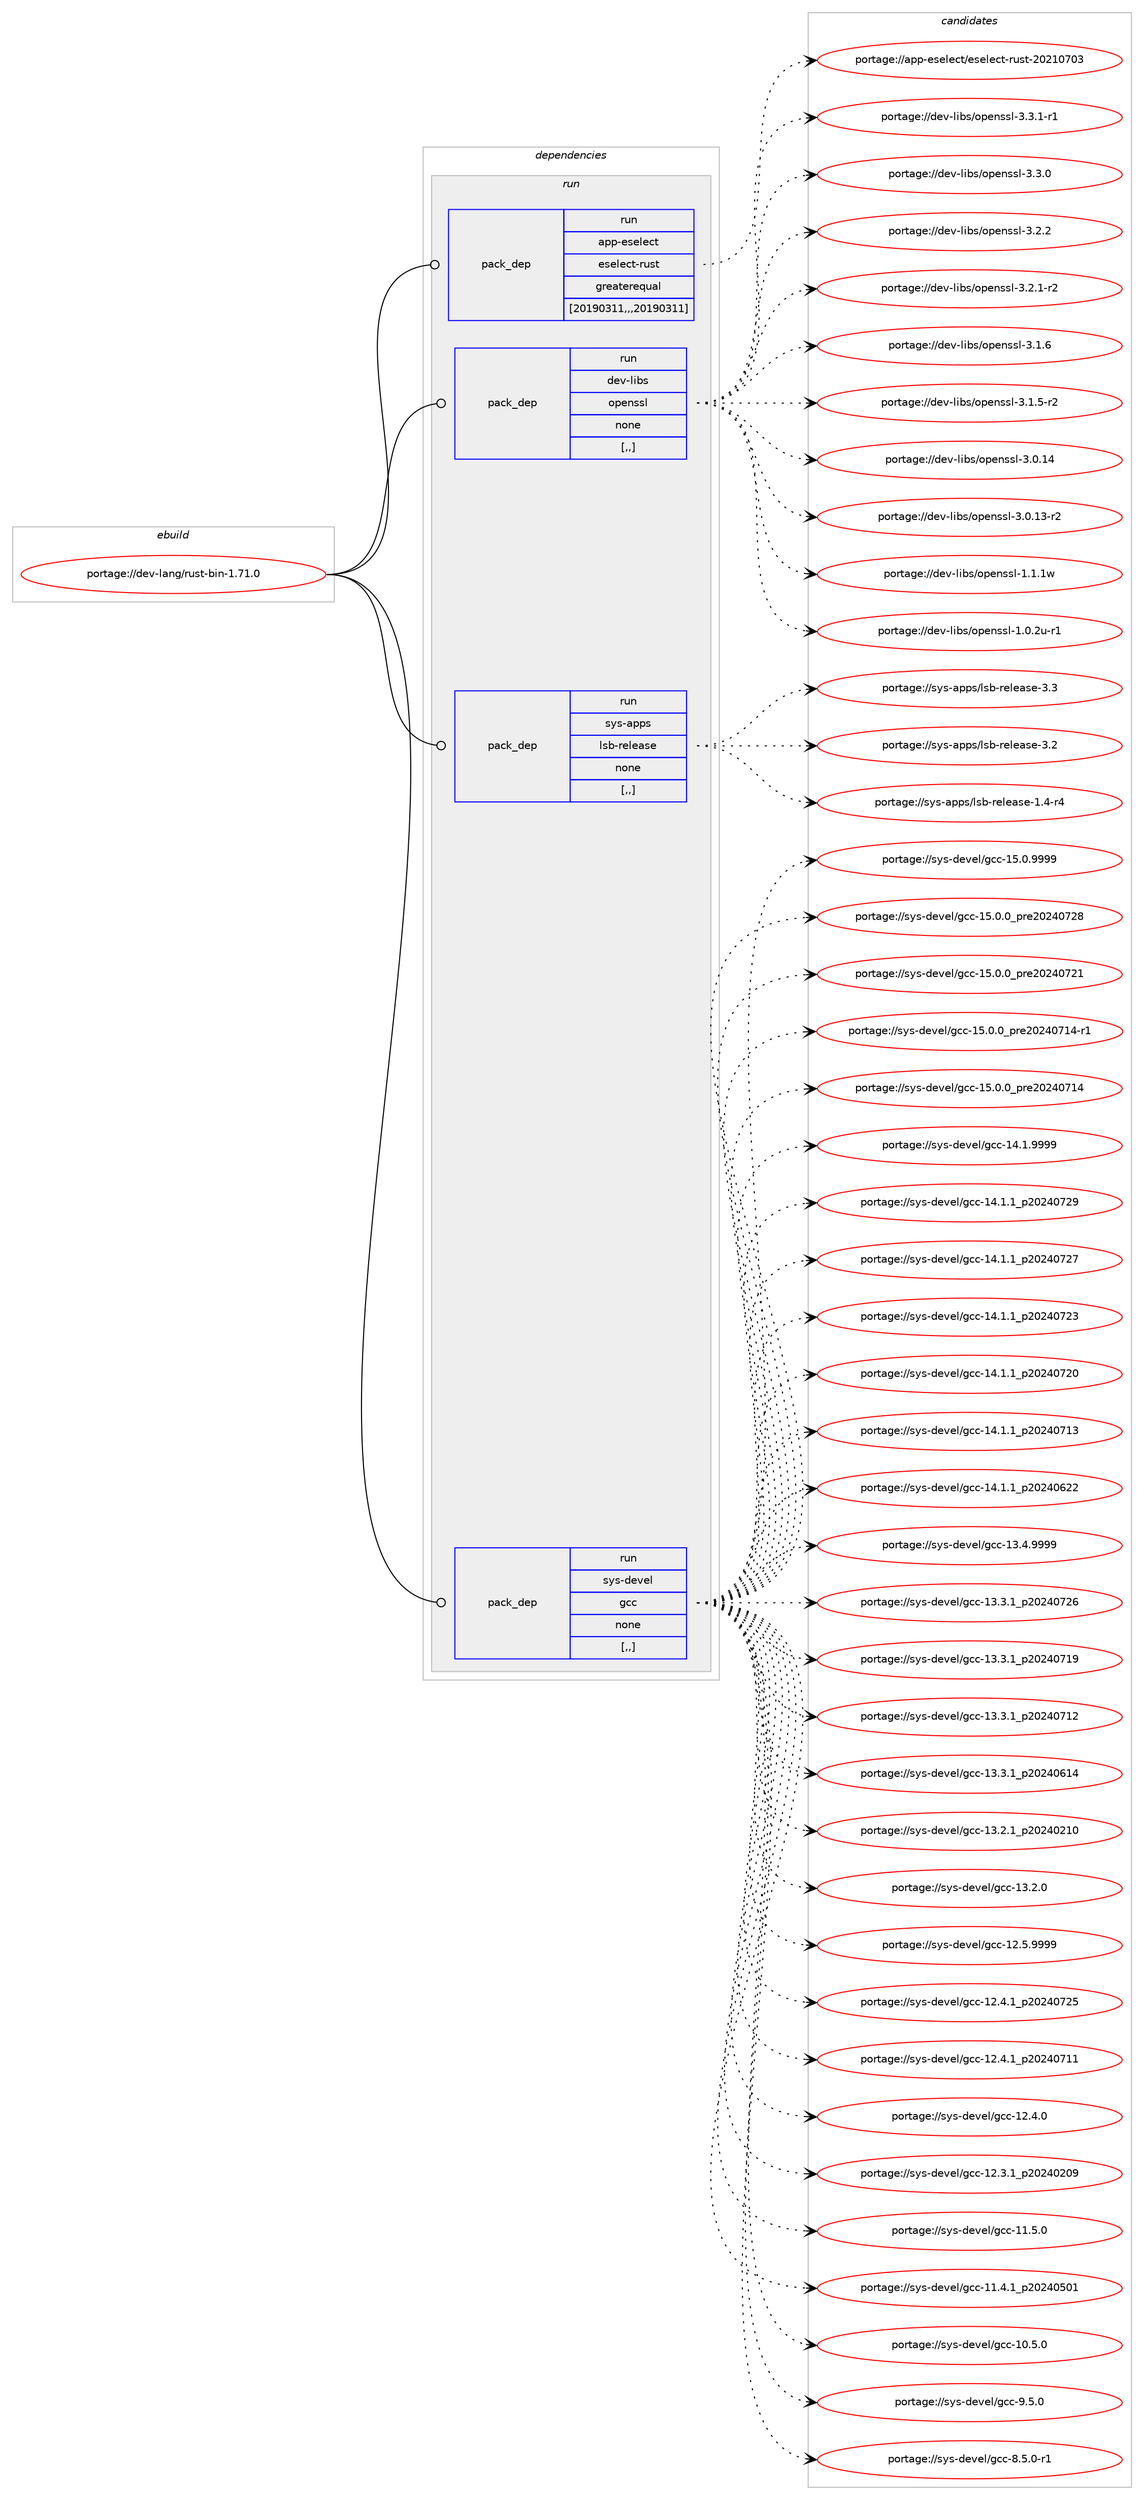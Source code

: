 digraph prolog {

# *************
# Graph options
# *************

newrank=true;
concentrate=true;
compound=true;
graph [rankdir=LR,fontname=Helvetica,fontsize=10,ranksep=1.5];#, ranksep=2.5, nodesep=0.2];
edge  [arrowhead=vee];
node  [fontname=Helvetica,fontsize=10];

# **********
# The ebuild
# **********

subgraph cluster_leftcol {
color=gray;
label=<<i>ebuild</i>>;
id [label="portage://dev-lang/rust-bin-1.71.0", color=red, width=4, href="../dev-lang/rust-bin-1.71.0.svg"];
}

# ****************
# The dependencies
# ****************

subgraph cluster_midcol {
color=gray;
label=<<i>dependencies</i>>;
subgraph cluster_compile {
fillcolor="#eeeeee";
style=filled;
label=<<i>compile</i>>;
}
subgraph cluster_compileandrun {
fillcolor="#eeeeee";
style=filled;
label=<<i>compile and run</i>>;
}
subgraph cluster_run {
fillcolor="#eeeeee";
style=filled;
label=<<i>run</i>>;
subgraph pack78954 {
dependency105527 [label=<<TABLE BORDER="0" CELLBORDER="1" CELLSPACING="0" CELLPADDING="4" WIDTH="220"><TR><TD ROWSPAN="6" CELLPADDING="30">pack_dep</TD></TR><TR><TD WIDTH="110">run</TD></TR><TR><TD>app-eselect</TD></TR><TR><TD>eselect-rust</TD></TR><TR><TD>greaterequal</TD></TR><TR><TD>[20190311,,,20190311]</TD></TR></TABLE>>, shape=none, color=blue];
}
id:e -> dependency105527:w [weight=20,style="solid",arrowhead="odot"];
subgraph pack78955 {
dependency105528 [label=<<TABLE BORDER="0" CELLBORDER="1" CELLSPACING="0" CELLPADDING="4" WIDTH="220"><TR><TD ROWSPAN="6" CELLPADDING="30">pack_dep</TD></TR><TR><TD WIDTH="110">run</TD></TR><TR><TD>dev-libs</TD></TR><TR><TD>openssl</TD></TR><TR><TD>none</TD></TR><TR><TD>[,,]</TD></TR></TABLE>>, shape=none, color=blue];
}
id:e -> dependency105528:w [weight=20,style="solid",arrowhead="odot"];
subgraph pack78956 {
dependency105529 [label=<<TABLE BORDER="0" CELLBORDER="1" CELLSPACING="0" CELLPADDING="4" WIDTH="220"><TR><TD ROWSPAN="6" CELLPADDING="30">pack_dep</TD></TR><TR><TD WIDTH="110">run</TD></TR><TR><TD>sys-apps</TD></TR><TR><TD>lsb-release</TD></TR><TR><TD>none</TD></TR><TR><TD>[,,]</TD></TR></TABLE>>, shape=none, color=blue];
}
id:e -> dependency105529:w [weight=20,style="solid",arrowhead="odot"];
subgraph pack78957 {
dependency105530 [label=<<TABLE BORDER="0" CELLBORDER="1" CELLSPACING="0" CELLPADDING="4" WIDTH="220"><TR><TD ROWSPAN="6" CELLPADDING="30">pack_dep</TD></TR><TR><TD WIDTH="110">run</TD></TR><TR><TD>sys-devel</TD></TR><TR><TD>gcc</TD></TR><TR><TD>none</TD></TR><TR><TD>[,,]</TD></TR></TABLE>>, shape=none, color=blue];
}
id:e -> dependency105530:w [weight=20,style="solid",arrowhead="odot"];
}
}

# **************
# The candidates
# **************

subgraph cluster_choices {
rank=same;
color=gray;
label=<<i>candidates</i>>;

subgraph choice78954 {
color=black;
nodesep=1;
choice971121124510111510110810199116471011151011081019911645114117115116455048504948554851 [label="portage://app-eselect/eselect-rust-20210703", color=red, width=4,href="../app-eselect/eselect-rust-20210703.svg"];
dependency105527:e -> choice971121124510111510110810199116471011151011081019911645114117115116455048504948554851:w [style=dotted,weight="100"];
}
subgraph choice78955 {
color=black;
nodesep=1;
choice1001011184510810598115471111121011101151151084551465146494511449 [label="portage://dev-libs/openssl-3.3.1-r1", color=red, width=4,href="../dev-libs/openssl-3.3.1-r1.svg"];
choice100101118451081059811547111112101110115115108455146514648 [label="portage://dev-libs/openssl-3.3.0", color=red, width=4,href="../dev-libs/openssl-3.3.0.svg"];
choice100101118451081059811547111112101110115115108455146504650 [label="portage://dev-libs/openssl-3.2.2", color=red, width=4,href="../dev-libs/openssl-3.2.2.svg"];
choice1001011184510810598115471111121011101151151084551465046494511450 [label="portage://dev-libs/openssl-3.2.1-r2", color=red, width=4,href="../dev-libs/openssl-3.2.1-r2.svg"];
choice100101118451081059811547111112101110115115108455146494654 [label="portage://dev-libs/openssl-3.1.6", color=red, width=4,href="../dev-libs/openssl-3.1.6.svg"];
choice1001011184510810598115471111121011101151151084551464946534511450 [label="portage://dev-libs/openssl-3.1.5-r2", color=red, width=4,href="../dev-libs/openssl-3.1.5-r2.svg"];
choice10010111845108105981154711111210111011511510845514648464952 [label="portage://dev-libs/openssl-3.0.14", color=red, width=4,href="../dev-libs/openssl-3.0.14.svg"];
choice100101118451081059811547111112101110115115108455146484649514511450 [label="portage://dev-libs/openssl-3.0.13-r2", color=red, width=4,href="../dev-libs/openssl-3.0.13-r2.svg"];
choice100101118451081059811547111112101110115115108454946494649119 [label="portage://dev-libs/openssl-1.1.1w", color=red, width=4,href="../dev-libs/openssl-1.1.1w.svg"];
choice1001011184510810598115471111121011101151151084549464846501174511449 [label="portage://dev-libs/openssl-1.0.2u-r1", color=red, width=4,href="../dev-libs/openssl-1.0.2u-r1.svg"];
dependency105528:e -> choice1001011184510810598115471111121011101151151084551465146494511449:w [style=dotted,weight="100"];
dependency105528:e -> choice100101118451081059811547111112101110115115108455146514648:w [style=dotted,weight="100"];
dependency105528:e -> choice100101118451081059811547111112101110115115108455146504650:w [style=dotted,weight="100"];
dependency105528:e -> choice1001011184510810598115471111121011101151151084551465046494511450:w [style=dotted,weight="100"];
dependency105528:e -> choice100101118451081059811547111112101110115115108455146494654:w [style=dotted,weight="100"];
dependency105528:e -> choice1001011184510810598115471111121011101151151084551464946534511450:w [style=dotted,weight="100"];
dependency105528:e -> choice10010111845108105981154711111210111011511510845514648464952:w [style=dotted,weight="100"];
dependency105528:e -> choice100101118451081059811547111112101110115115108455146484649514511450:w [style=dotted,weight="100"];
dependency105528:e -> choice100101118451081059811547111112101110115115108454946494649119:w [style=dotted,weight="100"];
dependency105528:e -> choice1001011184510810598115471111121011101151151084549464846501174511449:w [style=dotted,weight="100"];
}
subgraph choice78956 {
color=black;
nodesep=1;
choice11512111545971121121154710811598451141011081019711510145514651 [label="portage://sys-apps/lsb-release-3.3", color=red, width=4,href="../sys-apps/lsb-release-3.3.svg"];
choice11512111545971121121154710811598451141011081019711510145514650 [label="portage://sys-apps/lsb-release-3.2", color=red, width=4,href="../sys-apps/lsb-release-3.2.svg"];
choice115121115459711211211547108115984511410110810197115101454946524511452 [label="portage://sys-apps/lsb-release-1.4-r4", color=red, width=4,href="../sys-apps/lsb-release-1.4-r4.svg"];
dependency105529:e -> choice11512111545971121121154710811598451141011081019711510145514651:w [style=dotted,weight="100"];
dependency105529:e -> choice11512111545971121121154710811598451141011081019711510145514650:w [style=dotted,weight="100"];
dependency105529:e -> choice115121115459711211211547108115984511410110810197115101454946524511452:w [style=dotted,weight="100"];
}
subgraph choice78957 {
color=black;
nodesep=1;
choice1151211154510010111810110847103999945495346484657575757 [label="portage://sys-devel/gcc-15.0.9999", color=red, width=4,href="../sys-devel/gcc-15.0.9999.svg"];
choice1151211154510010111810110847103999945495346484648951121141015048505248555056 [label="portage://sys-devel/gcc-15.0.0_pre20240728", color=red, width=4,href="../sys-devel/gcc-15.0.0_pre20240728.svg"];
choice1151211154510010111810110847103999945495346484648951121141015048505248555049 [label="portage://sys-devel/gcc-15.0.0_pre20240721", color=red, width=4,href="../sys-devel/gcc-15.0.0_pre20240721.svg"];
choice11512111545100101118101108471039999454953464846489511211410150485052485549524511449 [label="portage://sys-devel/gcc-15.0.0_pre20240714-r1", color=red, width=4,href="../sys-devel/gcc-15.0.0_pre20240714-r1.svg"];
choice1151211154510010111810110847103999945495346484648951121141015048505248554952 [label="portage://sys-devel/gcc-15.0.0_pre20240714", color=red, width=4,href="../sys-devel/gcc-15.0.0_pre20240714.svg"];
choice1151211154510010111810110847103999945495246494657575757 [label="portage://sys-devel/gcc-14.1.9999", color=red, width=4,href="../sys-devel/gcc-14.1.9999.svg"];
choice1151211154510010111810110847103999945495246494649951125048505248555057 [label="portage://sys-devel/gcc-14.1.1_p20240729", color=red, width=4,href="../sys-devel/gcc-14.1.1_p20240729.svg"];
choice1151211154510010111810110847103999945495246494649951125048505248555055 [label="portage://sys-devel/gcc-14.1.1_p20240727", color=red, width=4,href="../sys-devel/gcc-14.1.1_p20240727.svg"];
choice1151211154510010111810110847103999945495246494649951125048505248555051 [label="portage://sys-devel/gcc-14.1.1_p20240723", color=red, width=4,href="../sys-devel/gcc-14.1.1_p20240723.svg"];
choice1151211154510010111810110847103999945495246494649951125048505248555048 [label="portage://sys-devel/gcc-14.1.1_p20240720", color=red, width=4,href="../sys-devel/gcc-14.1.1_p20240720.svg"];
choice1151211154510010111810110847103999945495246494649951125048505248554951 [label="portage://sys-devel/gcc-14.1.1_p20240713", color=red, width=4,href="../sys-devel/gcc-14.1.1_p20240713.svg"];
choice1151211154510010111810110847103999945495246494649951125048505248545050 [label="portage://sys-devel/gcc-14.1.1_p20240622", color=red, width=4,href="../sys-devel/gcc-14.1.1_p20240622.svg"];
choice1151211154510010111810110847103999945495146524657575757 [label="portage://sys-devel/gcc-13.4.9999", color=red, width=4,href="../sys-devel/gcc-13.4.9999.svg"];
choice1151211154510010111810110847103999945495146514649951125048505248555054 [label="portage://sys-devel/gcc-13.3.1_p20240726", color=red, width=4,href="../sys-devel/gcc-13.3.1_p20240726.svg"];
choice1151211154510010111810110847103999945495146514649951125048505248554957 [label="portage://sys-devel/gcc-13.3.1_p20240719", color=red, width=4,href="../sys-devel/gcc-13.3.1_p20240719.svg"];
choice1151211154510010111810110847103999945495146514649951125048505248554950 [label="portage://sys-devel/gcc-13.3.1_p20240712", color=red, width=4,href="../sys-devel/gcc-13.3.1_p20240712.svg"];
choice1151211154510010111810110847103999945495146514649951125048505248544952 [label="portage://sys-devel/gcc-13.3.1_p20240614", color=red, width=4,href="../sys-devel/gcc-13.3.1_p20240614.svg"];
choice1151211154510010111810110847103999945495146504649951125048505248504948 [label="portage://sys-devel/gcc-13.2.1_p20240210", color=red, width=4,href="../sys-devel/gcc-13.2.1_p20240210.svg"];
choice1151211154510010111810110847103999945495146504648 [label="portage://sys-devel/gcc-13.2.0", color=red, width=4,href="../sys-devel/gcc-13.2.0.svg"];
choice1151211154510010111810110847103999945495046534657575757 [label="portage://sys-devel/gcc-12.5.9999", color=red, width=4,href="../sys-devel/gcc-12.5.9999.svg"];
choice1151211154510010111810110847103999945495046524649951125048505248555053 [label="portage://sys-devel/gcc-12.4.1_p20240725", color=red, width=4,href="../sys-devel/gcc-12.4.1_p20240725.svg"];
choice1151211154510010111810110847103999945495046524649951125048505248554949 [label="portage://sys-devel/gcc-12.4.1_p20240711", color=red, width=4,href="../sys-devel/gcc-12.4.1_p20240711.svg"];
choice1151211154510010111810110847103999945495046524648 [label="portage://sys-devel/gcc-12.4.0", color=red, width=4,href="../sys-devel/gcc-12.4.0.svg"];
choice1151211154510010111810110847103999945495046514649951125048505248504857 [label="portage://sys-devel/gcc-12.3.1_p20240209", color=red, width=4,href="../sys-devel/gcc-12.3.1_p20240209.svg"];
choice1151211154510010111810110847103999945494946534648 [label="portage://sys-devel/gcc-11.5.0", color=red, width=4,href="../sys-devel/gcc-11.5.0.svg"];
choice1151211154510010111810110847103999945494946524649951125048505248534849 [label="portage://sys-devel/gcc-11.4.1_p20240501", color=red, width=4,href="../sys-devel/gcc-11.4.1_p20240501.svg"];
choice1151211154510010111810110847103999945494846534648 [label="portage://sys-devel/gcc-10.5.0", color=red, width=4,href="../sys-devel/gcc-10.5.0.svg"];
choice11512111545100101118101108471039999455746534648 [label="portage://sys-devel/gcc-9.5.0", color=red, width=4,href="../sys-devel/gcc-9.5.0.svg"];
choice115121115451001011181011084710399994556465346484511449 [label="portage://sys-devel/gcc-8.5.0-r1", color=red, width=4,href="../sys-devel/gcc-8.5.0-r1.svg"];
dependency105530:e -> choice1151211154510010111810110847103999945495346484657575757:w [style=dotted,weight="100"];
dependency105530:e -> choice1151211154510010111810110847103999945495346484648951121141015048505248555056:w [style=dotted,weight="100"];
dependency105530:e -> choice1151211154510010111810110847103999945495346484648951121141015048505248555049:w [style=dotted,weight="100"];
dependency105530:e -> choice11512111545100101118101108471039999454953464846489511211410150485052485549524511449:w [style=dotted,weight="100"];
dependency105530:e -> choice1151211154510010111810110847103999945495346484648951121141015048505248554952:w [style=dotted,weight="100"];
dependency105530:e -> choice1151211154510010111810110847103999945495246494657575757:w [style=dotted,weight="100"];
dependency105530:e -> choice1151211154510010111810110847103999945495246494649951125048505248555057:w [style=dotted,weight="100"];
dependency105530:e -> choice1151211154510010111810110847103999945495246494649951125048505248555055:w [style=dotted,weight="100"];
dependency105530:e -> choice1151211154510010111810110847103999945495246494649951125048505248555051:w [style=dotted,weight="100"];
dependency105530:e -> choice1151211154510010111810110847103999945495246494649951125048505248555048:w [style=dotted,weight="100"];
dependency105530:e -> choice1151211154510010111810110847103999945495246494649951125048505248554951:w [style=dotted,weight="100"];
dependency105530:e -> choice1151211154510010111810110847103999945495246494649951125048505248545050:w [style=dotted,weight="100"];
dependency105530:e -> choice1151211154510010111810110847103999945495146524657575757:w [style=dotted,weight="100"];
dependency105530:e -> choice1151211154510010111810110847103999945495146514649951125048505248555054:w [style=dotted,weight="100"];
dependency105530:e -> choice1151211154510010111810110847103999945495146514649951125048505248554957:w [style=dotted,weight="100"];
dependency105530:e -> choice1151211154510010111810110847103999945495146514649951125048505248554950:w [style=dotted,weight="100"];
dependency105530:e -> choice1151211154510010111810110847103999945495146514649951125048505248544952:w [style=dotted,weight="100"];
dependency105530:e -> choice1151211154510010111810110847103999945495146504649951125048505248504948:w [style=dotted,weight="100"];
dependency105530:e -> choice1151211154510010111810110847103999945495146504648:w [style=dotted,weight="100"];
dependency105530:e -> choice1151211154510010111810110847103999945495046534657575757:w [style=dotted,weight="100"];
dependency105530:e -> choice1151211154510010111810110847103999945495046524649951125048505248555053:w [style=dotted,weight="100"];
dependency105530:e -> choice1151211154510010111810110847103999945495046524649951125048505248554949:w [style=dotted,weight="100"];
dependency105530:e -> choice1151211154510010111810110847103999945495046524648:w [style=dotted,weight="100"];
dependency105530:e -> choice1151211154510010111810110847103999945495046514649951125048505248504857:w [style=dotted,weight="100"];
dependency105530:e -> choice1151211154510010111810110847103999945494946534648:w [style=dotted,weight="100"];
dependency105530:e -> choice1151211154510010111810110847103999945494946524649951125048505248534849:w [style=dotted,weight="100"];
dependency105530:e -> choice1151211154510010111810110847103999945494846534648:w [style=dotted,weight="100"];
dependency105530:e -> choice11512111545100101118101108471039999455746534648:w [style=dotted,weight="100"];
dependency105530:e -> choice115121115451001011181011084710399994556465346484511449:w [style=dotted,weight="100"];
}
}

}
